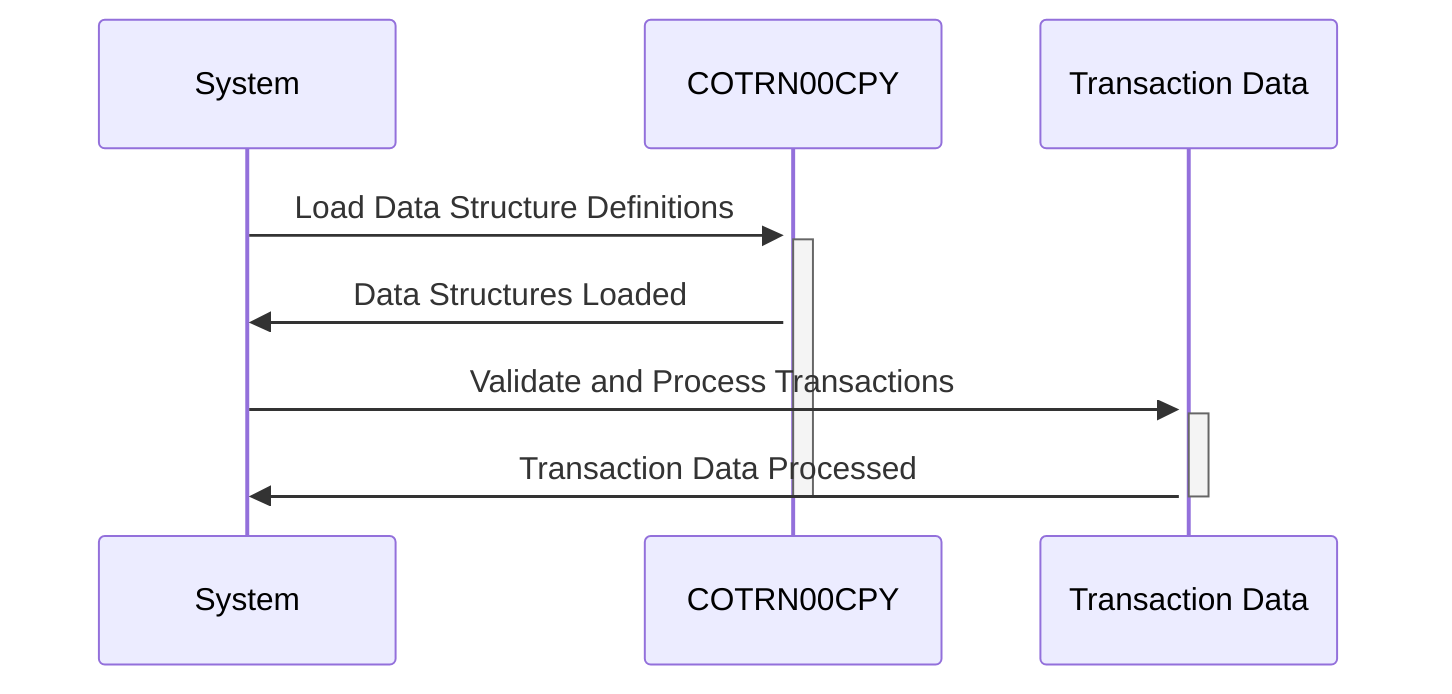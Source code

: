 sequenceDiagram
    participant System
    participant COTRN00CPY
    participant Transaction Data

    System->>+COTRN00CPY: Load Data Structure Definitions
    activate COTRN00CPY
    COTRN00CPY->>System: Data Structures Loaded

    System->>+Transaction Data: Validate and Process Transactions
    activate Transaction Data
    Transaction Data->>System: Transaction Data Processed
    deactivate Transaction Data
    deactivate COTRN00CPY